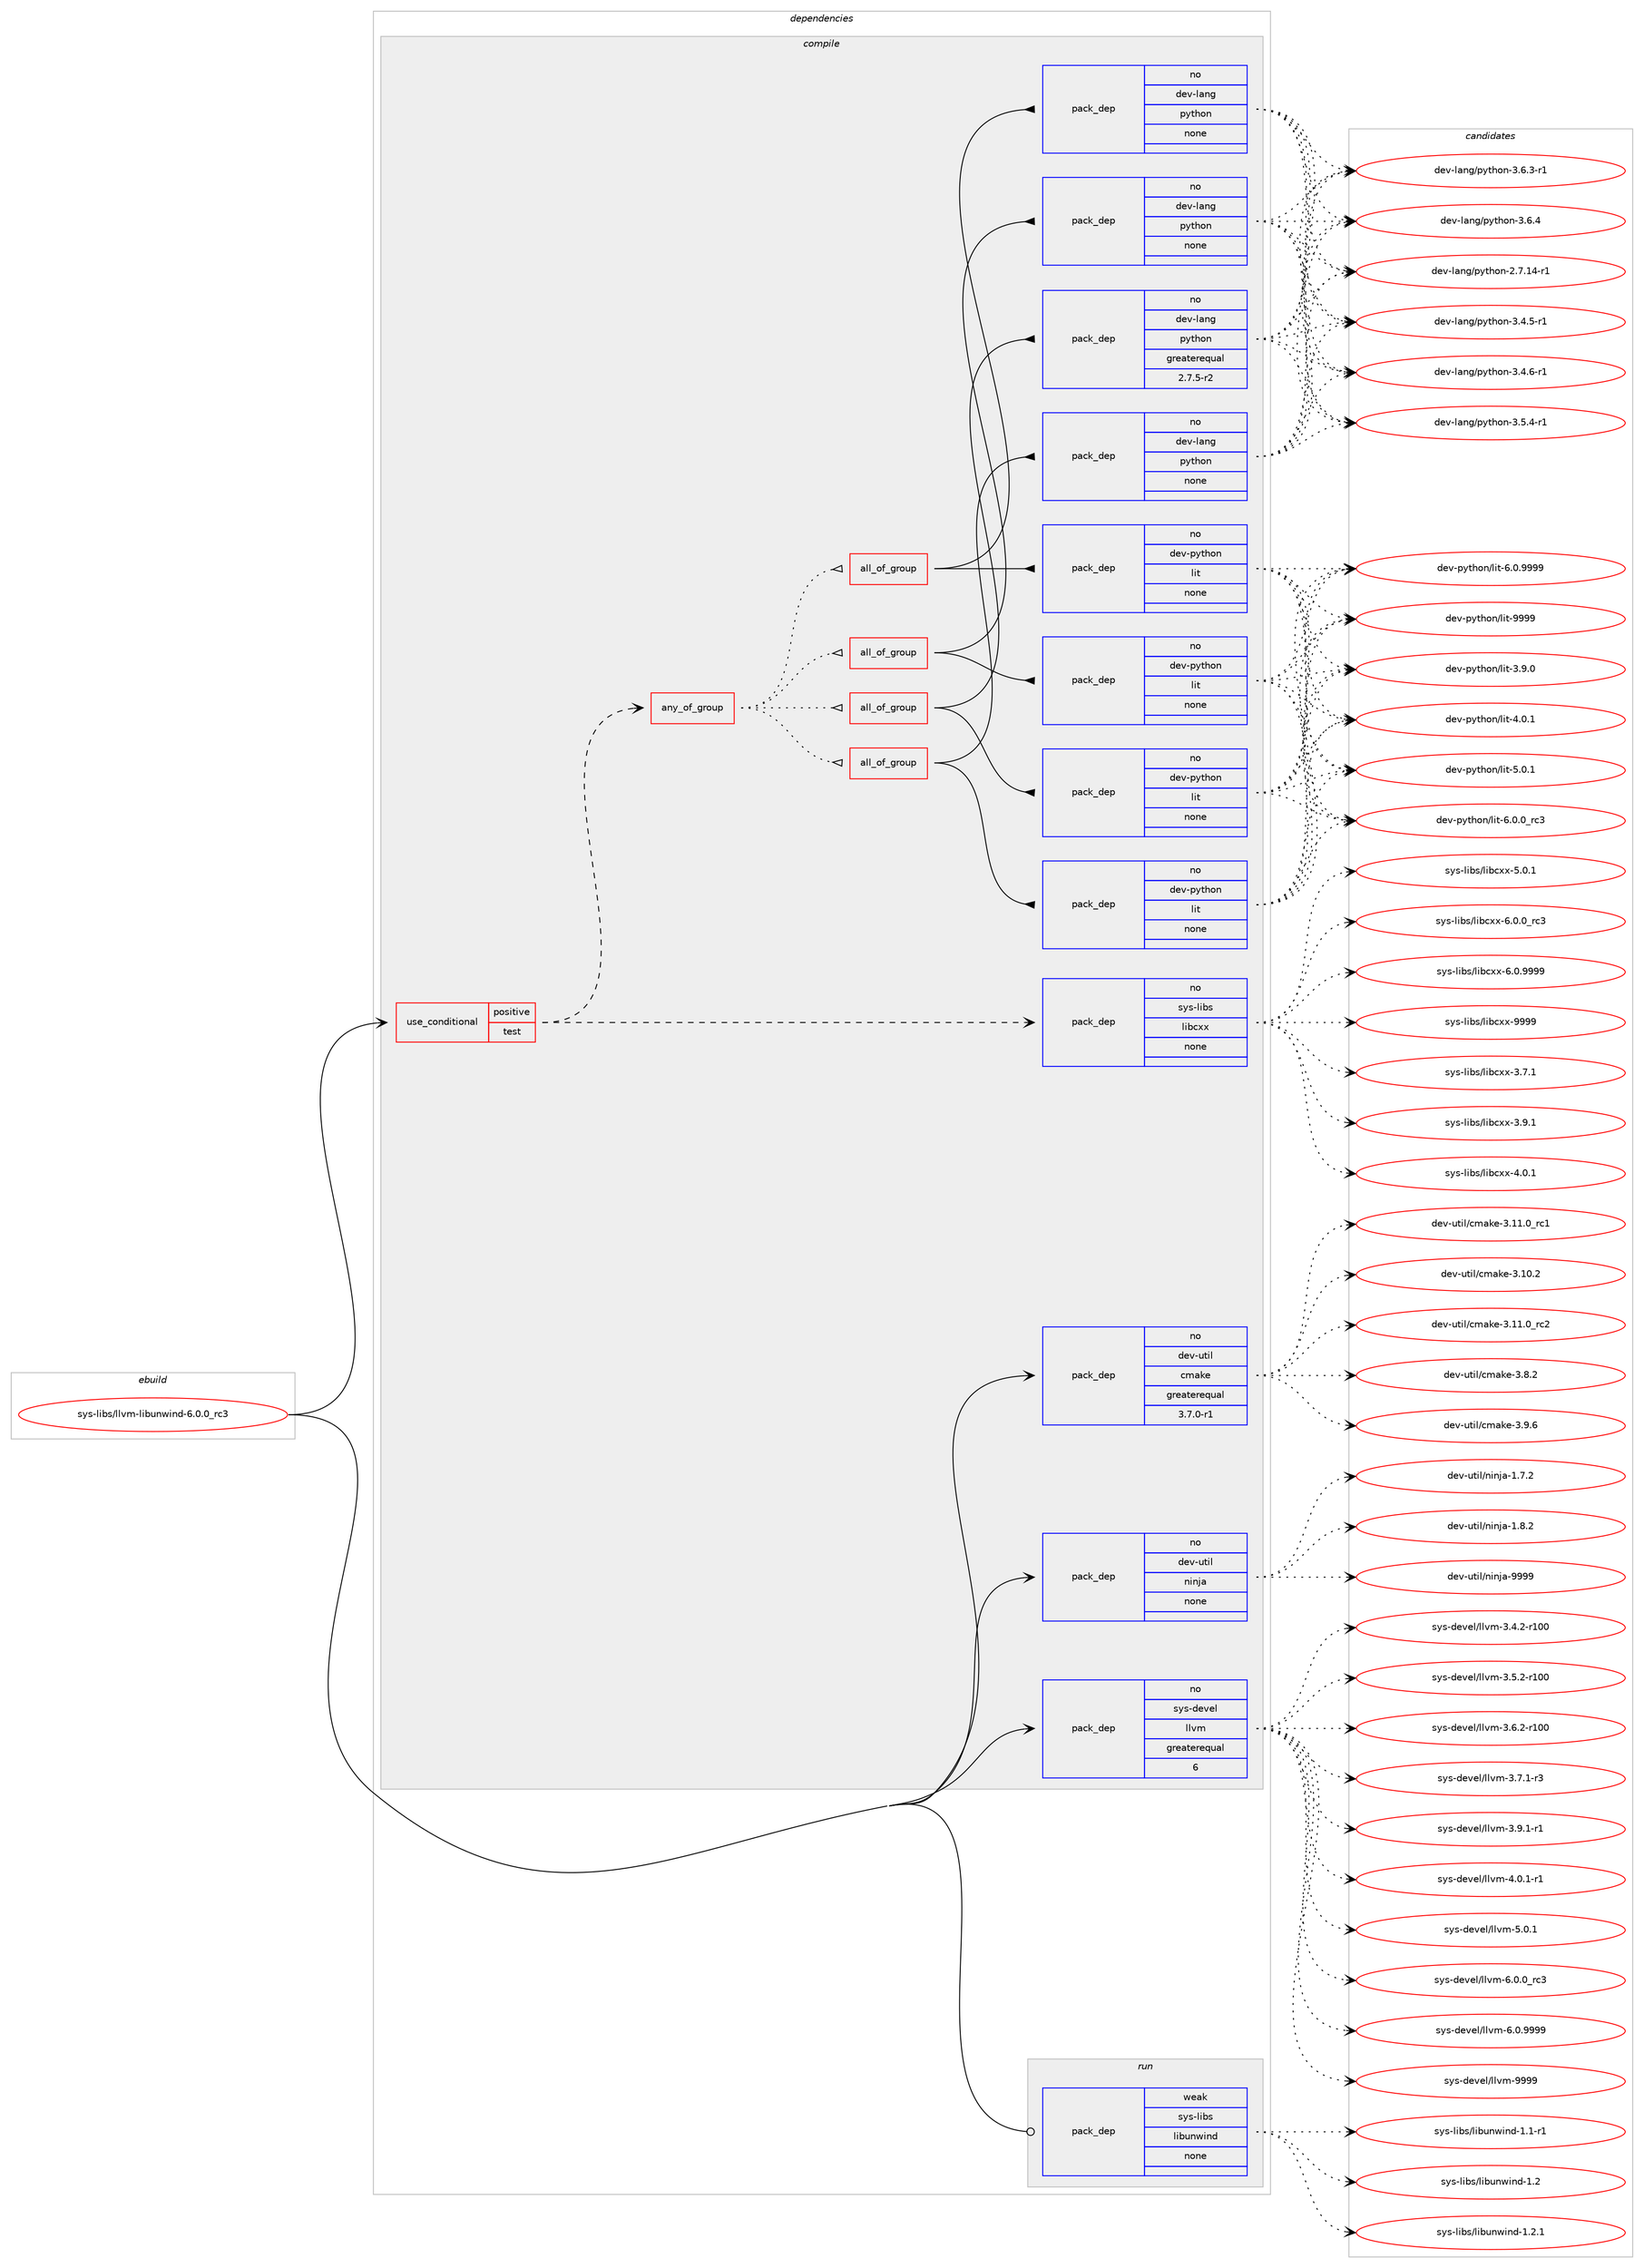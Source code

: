 digraph prolog {

# *************
# Graph options
# *************

newrank=true;
concentrate=true;
compound=true;
graph [rankdir=LR,fontname=Helvetica,fontsize=10,ranksep=1.5];#, ranksep=2.5, nodesep=0.2];
edge  [arrowhead=vee];
node  [fontname=Helvetica,fontsize=10];

# **********
# The ebuild
# **********

subgraph cluster_leftcol {
color=gray;
rank=same;
label=<<i>ebuild</i>>;
id [label="sys-libs/llvm-libunwind-6.0.0_rc3", color=red, width=4, href="../sys-libs/llvm-libunwind-6.0.0_rc3.svg"];
}

# ****************
# The dependencies
# ****************

subgraph cluster_midcol {
color=gray;
label=<<i>dependencies</i>>;
subgraph cluster_compile {
fillcolor="#eeeeee";
style=filled;
label=<<i>compile</i>>;
subgraph cond758 {
dependency6782 [label=<<TABLE BORDER="0" CELLBORDER="1" CELLSPACING="0" CELLPADDING="4"><TR><TD ROWSPAN="3" CELLPADDING="10">use_conditional</TD></TR><TR><TD>positive</TD></TR><TR><TD>test</TD></TR></TABLE>>, shape=none, color=red];
subgraph pack5966 {
dependency6783 [label=<<TABLE BORDER="0" CELLBORDER="1" CELLSPACING="0" CELLPADDING="4" WIDTH="220"><TR><TD ROWSPAN="6" CELLPADDING="30">pack_dep</TD></TR><TR><TD WIDTH="110">no</TD></TR><TR><TD>sys-libs</TD></TR><TR><TD>libcxx</TD></TR><TR><TD>none</TD></TR><TR><TD></TD></TR></TABLE>>, shape=none, color=blue];
}
dependency6782:e -> dependency6783:w [weight=20,style="dashed",arrowhead="vee"];
subgraph any41 {
dependency6784 [label=<<TABLE BORDER="0" CELLBORDER="1" CELLSPACING="0" CELLPADDING="4"><TR><TD CELLPADDING="10">any_of_group</TD></TR></TABLE>>, shape=none, color=red];subgraph all20 {
dependency6785 [label=<<TABLE BORDER="0" CELLBORDER="1" CELLSPACING="0" CELLPADDING="4"><TR><TD CELLPADDING="10">all_of_group</TD></TR></TABLE>>, shape=none, color=red];subgraph pack5967 {
dependency6786 [label=<<TABLE BORDER="0" CELLBORDER="1" CELLSPACING="0" CELLPADDING="4" WIDTH="220"><TR><TD ROWSPAN="6" CELLPADDING="30">pack_dep</TD></TR><TR><TD WIDTH="110">no</TD></TR><TR><TD>dev-lang</TD></TR><TR><TD>python</TD></TR><TR><TD>none</TD></TR><TR><TD></TD></TR></TABLE>>, shape=none, color=blue];
}
dependency6785:e -> dependency6786:w [weight=20,style="solid",arrowhead="inv"];
subgraph pack5968 {
dependency6787 [label=<<TABLE BORDER="0" CELLBORDER="1" CELLSPACING="0" CELLPADDING="4" WIDTH="220"><TR><TD ROWSPAN="6" CELLPADDING="30">pack_dep</TD></TR><TR><TD WIDTH="110">no</TD></TR><TR><TD>dev-python</TD></TR><TR><TD>lit</TD></TR><TR><TD>none</TD></TR><TR><TD></TD></TR></TABLE>>, shape=none, color=blue];
}
dependency6785:e -> dependency6787:w [weight=20,style="solid",arrowhead="inv"];
}
dependency6784:e -> dependency6785:w [weight=20,style="dotted",arrowhead="oinv"];
subgraph all21 {
dependency6788 [label=<<TABLE BORDER="0" CELLBORDER="1" CELLSPACING="0" CELLPADDING="4"><TR><TD CELLPADDING="10">all_of_group</TD></TR></TABLE>>, shape=none, color=red];subgraph pack5969 {
dependency6789 [label=<<TABLE BORDER="0" CELLBORDER="1" CELLSPACING="0" CELLPADDING="4" WIDTH="220"><TR><TD ROWSPAN="6" CELLPADDING="30">pack_dep</TD></TR><TR><TD WIDTH="110">no</TD></TR><TR><TD>dev-lang</TD></TR><TR><TD>python</TD></TR><TR><TD>none</TD></TR><TR><TD></TD></TR></TABLE>>, shape=none, color=blue];
}
dependency6788:e -> dependency6789:w [weight=20,style="solid",arrowhead="inv"];
subgraph pack5970 {
dependency6790 [label=<<TABLE BORDER="0" CELLBORDER="1" CELLSPACING="0" CELLPADDING="4" WIDTH="220"><TR><TD ROWSPAN="6" CELLPADDING="30">pack_dep</TD></TR><TR><TD WIDTH="110">no</TD></TR><TR><TD>dev-python</TD></TR><TR><TD>lit</TD></TR><TR><TD>none</TD></TR><TR><TD></TD></TR></TABLE>>, shape=none, color=blue];
}
dependency6788:e -> dependency6790:w [weight=20,style="solid",arrowhead="inv"];
}
dependency6784:e -> dependency6788:w [weight=20,style="dotted",arrowhead="oinv"];
subgraph all22 {
dependency6791 [label=<<TABLE BORDER="0" CELLBORDER="1" CELLSPACING="0" CELLPADDING="4"><TR><TD CELLPADDING="10">all_of_group</TD></TR></TABLE>>, shape=none, color=red];subgraph pack5971 {
dependency6792 [label=<<TABLE BORDER="0" CELLBORDER="1" CELLSPACING="0" CELLPADDING="4" WIDTH="220"><TR><TD ROWSPAN="6" CELLPADDING="30">pack_dep</TD></TR><TR><TD WIDTH="110">no</TD></TR><TR><TD>dev-lang</TD></TR><TR><TD>python</TD></TR><TR><TD>none</TD></TR><TR><TD></TD></TR></TABLE>>, shape=none, color=blue];
}
dependency6791:e -> dependency6792:w [weight=20,style="solid",arrowhead="inv"];
subgraph pack5972 {
dependency6793 [label=<<TABLE BORDER="0" CELLBORDER="1" CELLSPACING="0" CELLPADDING="4" WIDTH="220"><TR><TD ROWSPAN="6" CELLPADDING="30">pack_dep</TD></TR><TR><TD WIDTH="110">no</TD></TR><TR><TD>dev-python</TD></TR><TR><TD>lit</TD></TR><TR><TD>none</TD></TR><TR><TD></TD></TR></TABLE>>, shape=none, color=blue];
}
dependency6791:e -> dependency6793:w [weight=20,style="solid",arrowhead="inv"];
}
dependency6784:e -> dependency6791:w [weight=20,style="dotted",arrowhead="oinv"];
subgraph all23 {
dependency6794 [label=<<TABLE BORDER="0" CELLBORDER="1" CELLSPACING="0" CELLPADDING="4"><TR><TD CELLPADDING="10">all_of_group</TD></TR></TABLE>>, shape=none, color=red];subgraph pack5973 {
dependency6795 [label=<<TABLE BORDER="0" CELLBORDER="1" CELLSPACING="0" CELLPADDING="4" WIDTH="220"><TR><TD ROWSPAN="6" CELLPADDING="30">pack_dep</TD></TR><TR><TD WIDTH="110">no</TD></TR><TR><TD>dev-lang</TD></TR><TR><TD>python</TD></TR><TR><TD>greaterequal</TD></TR><TR><TD>2.7.5-r2</TD></TR></TABLE>>, shape=none, color=blue];
}
dependency6794:e -> dependency6795:w [weight=20,style="solid",arrowhead="inv"];
subgraph pack5974 {
dependency6796 [label=<<TABLE BORDER="0" CELLBORDER="1" CELLSPACING="0" CELLPADDING="4" WIDTH="220"><TR><TD ROWSPAN="6" CELLPADDING="30">pack_dep</TD></TR><TR><TD WIDTH="110">no</TD></TR><TR><TD>dev-python</TD></TR><TR><TD>lit</TD></TR><TR><TD>none</TD></TR><TR><TD></TD></TR></TABLE>>, shape=none, color=blue];
}
dependency6794:e -> dependency6796:w [weight=20,style="solid",arrowhead="inv"];
}
dependency6784:e -> dependency6794:w [weight=20,style="dotted",arrowhead="oinv"];
}
dependency6782:e -> dependency6784:w [weight=20,style="dashed",arrowhead="vee"];
}
id:e -> dependency6782:w [weight=20,style="solid",arrowhead="vee"];
subgraph pack5975 {
dependency6797 [label=<<TABLE BORDER="0" CELLBORDER="1" CELLSPACING="0" CELLPADDING="4" WIDTH="220"><TR><TD ROWSPAN="6" CELLPADDING="30">pack_dep</TD></TR><TR><TD WIDTH="110">no</TD></TR><TR><TD>dev-util</TD></TR><TR><TD>cmake</TD></TR><TR><TD>greaterequal</TD></TR><TR><TD>3.7.0-r1</TD></TR></TABLE>>, shape=none, color=blue];
}
id:e -> dependency6797:w [weight=20,style="solid",arrowhead="vee"];
subgraph pack5976 {
dependency6798 [label=<<TABLE BORDER="0" CELLBORDER="1" CELLSPACING="0" CELLPADDING="4" WIDTH="220"><TR><TD ROWSPAN="6" CELLPADDING="30">pack_dep</TD></TR><TR><TD WIDTH="110">no</TD></TR><TR><TD>dev-util</TD></TR><TR><TD>ninja</TD></TR><TR><TD>none</TD></TR><TR><TD></TD></TR></TABLE>>, shape=none, color=blue];
}
id:e -> dependency6798:w [weight=20,style="solid",arrowhead="vee"];
subgraph pack5977 {
dependency6799 [label=<<TABLE BORDER="0" CELLBORDER="1" CELLSPACING="0" CELLPADDING="4" WIDTH="220"><TR><TD ROWSPAN="6" CELLPADDING="30">pack_dep</TD></TR><TR><TD WIDTH="110">no</TD></TR><TR><TD>sys-devel</TD></TR><TR><TD>llvm</TD></TR><TR><TD>greaterequal</TD></TR><TR><TD>6</TD></TR></TABLE>>, shape=none, color=blue];
}
id:e -> dependency6799:w [weight=20,style="solid",arrowhead="vee"];
}
subgraph cluster_compileandrun {
fillcolor="#eeeeee";
style=filled;
label=<<i>compile and run</i>>;
}
subgraph cluster_run {
fillcolor="#eeeeee";
style=filled;
label=<<i>run</i>>;
subgraph pack5978 {
dependency6800 [label=<<TABLE BORDER="0" CELLBORDER="1" CELLSPACING="0" CELLPADDING="4" WIDTH="220"><TR><TD ROWSPAN="6" CELLPADDING="30">pack_dep</TD></TR><TR><TD WIDTH="110">weak</TD></TR><TR><TD>sys-libs</TD></TR><TR><TD>libunwind</TD></TR><TR><TD>none</TD></TR><TR><TD></TD></TR></TABLE>>, shape=none, color=blue];
}
id:e -> dependency6800:w [weight=20,style="solid",arrowhead="odot"];
}
}

# **************
# The candidates
# **************

subgraph cluster_choices {
rank=same;
color=gray;
label=<<i>candidates</i>>;

subgraph choice5966 {
color=black;
nodesep=1;
choice1151211154510810598115471081059899120120455146554649 [label="sys-libs/libcxx-3.7.1", color=red, width=4,href="../sys-libs/libcxx-3.7.1.svg"];
choice1151211154510810598115471081059899120120455146574649 [label="sys-libs/libcxx-3.9.1", color=red, width=4,href="../sys-libs/libcxx-3.9.1.svg"];
choice1151211154510810598115471081059899120120455246484649 [label="sys-libs/libcxx-4.0.1", color=red, width=4,href="../sys-libs/libcxx-4.0.1.svg"];
choice1151211154510810598115471081059899120120455346484649 [label="sys-libs/libcxx-5.0.1", color=red, width=4,href="../sys-libs/libcxx-5.0.1.svg"];
choice1151211154510810598115471081059899120120455446484648951149951 [label="sys-libs/libcxx-6.0.0_rc3", color=red, width=4,href="../sys-libs/libcxx-6.0.0_rc3.svg"];
choice1151211154510810598115471081059899120120455446484657575757 [label="sys-libs/libcxx-6.0.9999", color=red, width=4,href="../sys-libs/libcxx-6.0.9999.svg"];
choice11512111545108105981154710810598991201204557575757 [label="sys-libs/libcxx-9999", color=red, width=4,href="../sys-libs/libcxx-9999.svg"];
dependency6783:e -> choice1151211154510810598115471081059899120120455146554649:w [style=dotted,weight="100"];
dependency6783:e -> choice1151211154510810598115471081059899120120455146574649:w [style=dotted,weight="100"];
dependency6783:e -> choice1151211154510810598115471081059899120120455246484649:w [style=dotted,weight="100"];
dependency6783:e -> choice1151211154510810598115471081059899120120455346484649:w [style=dotted,weight="100"];
dependency6783:e -> choice1151211154510810598115471081059899120120455446484648951149951:w [style=dotted,weight="100"];
dependency6783:e -> choice1151211154510810598115471081059899120120455446484657575757:w [style=dotted,weight="100"];
dependency6783:e -> choice11512111545108105981154710810598991201204557575757:w [style=dotted,weight="100"];
}
subgraph choice5967 {
color=black;
nodesep=1;
choice100101118451089711010347112121116104111110455046554649524511449 [label="dev-lang/python-2.7.14-r1", color=red, width=4,href="../dev-lang/python-2.7.14-r1.svg"];
choice1001011184510897110103471121211161041111104551465246534511449 [label="dev-lang/python-3.4.5-r1", color=red, width=4,href="../dev-lang/python-3.4.5-r1.svg"];
choice1001011184510897110103471121211161041111104551465246544511449 [label="dev-lang/python-3.4.6-r1", color=red, width=4,href="../dev-lang/python-3.4.6-r1.svg"];
choice1001011184510897110103471121211161041111104551465346524511449 [label="dev-lang/python-3.5.4-r1", color=red, width=4,href="../dev-lang/python-3.5.4-r1.svg"];
choice1001011184510897110103471121211161041111104551465446514511449 [label="dev-lang/python-3.6.3-r1", color=red, width=4,href="../dev-lang/python-3.6.3-r1.svg"];
choice100101118451089711010347112121116104111110455146544652 [label="dev-lang/python-3.6.4", color=red, width=4,href="../dev-lang/python-3.6.4.svg"];
dependency6786:e -> choice100101118451089711010347112121116104111110455046554649524511449:w [style=dotted,weight="100"];
dependency6786:e -> choice1001011184510897110103471121211161041111104551465246534511449:w [style=dotted,weight="100"];
dependency6786:e -> choice1001011184510897110103471121211161041111104551465246544511449:w [style=dotted,weight="100"];
dependency6786:e -> choice1001011184510897110103471121211161041111104551465346524511449:w [style=dotted,weight="100"];
dependency6786:e -> choice1001011184510897110103471121211161041111104551465446514511449:w [style=dotted,weight="100"];
dependency6786:e -> choice100101118451089711010347112121116104111110455146544652:w [style=dotted,weight="100"];
}
subgraph choice5968 {
color=black;
nodesep=1;
choice1001011184511212111610411111047108105116455146574648 [label="dev-python/lit-3.9.0", color=red, width=4,href="../dev-python/lit-3.9.0.svg"];
choice1001011184511212111610411111047108105116455246484649 [label="dev-python/lit-4.0.1", color=red, width=4,href="../dev-python/lit-4.0.1.svg"];
choice1001011184511212111610411111047108105116455346484649 [label="dev-python/lit-5.0.1", color=red, width=4,href="../dev-python/lit-5.0.1.svg"];
choice1001011184511212111610411111047108105116455446484648951149951 [label="dev-python/lit-6.0.0_rc3", color=red, width=4,href="../dev-python/lit-6.0.0_rc3.svg"];
choice1001011184511212111610411111047108105116455446484657575757 [label="dev-python/lit-6.0.9999", color=red, width=4,href="../dev-python/lit-6.0.9999.svg"];
choice10010111845112121116104111110471081051164557575757 [label="dev-python/lit-9999", color=red, width=4,href="../dev-python/lit-9999.svg"];
dependency6787:e -> choice1001011184511212111610411111047108105116455146574648:w [style=dotted,weight="100"];
dependency6787:e -> choice1001011184511212111610411111047108105116455246484649:w [style=dotted,weight="100"];
dependency6787:e -> choice1001011184511212111610411111047108105116455346484649:w [style=dotted,weight="100"];
dependency6787:e -> choice1001011184511212111610411111047108105116455446484648951149951:w [style=dotted,weight="100"];
dependency6787:e -> choice1001011184511212111610411111047108105116455446484657575757:w [style=dotted,weight="100"];
dependency6787:e -> choice10010111845112121116104111110471081051164557575757:w [style=dotted,weight="100"];
}
subgraph choice5969 {
color=black;
nodesep=1;
choice100101118451089711010347112121116104111110455046554649524511449 [label="dev-lang/python-2.7.14-r1", color=red, width=4,href="../dev-lang/python-2.7.14-r1.svg"];
choice1001011184510897110103471121211161041111104551465246534511449 [label="dev-lang/python-3.4.5-r1", color=red, width=4,href="../dev-lang/python-3.4.5-r1.svg"];
choice1001011184510897110103471121211161041111104551465246544511449 [label="dev-lang/python-3.4.6-r1", color=red, width=4,href="../dev-lang/python-3.4.6-r1.svg"];
choice1001011184510897110103471121211161041111104551465346524511449 [label="dev-lang/python-3.5.4-r1", color=red, width=4,href="../dev-lang/python-3.5.4-r1.svg"];
choice1001011184510897110103471121211161041111104551465446514511449 [label="dev-lang/python-3.6.3-r1", color=red, width=4,href="../dev-lang/python-3.6.3-r1.svg"];
choice100101118451089711010347112121116104111110455146544652 [label="dev-lang/python-3.6.4", color=red, width=4,href="../dev-lang/python-3.6.4.svg"];
dependency6789:e -> choice100101118451089711010347112121116104111110455046554649524511449:w [style=dotted,weight="100"];
dependency6789:e -> choice1001011184510897110103471121211161041111104551465246534511449:w [style=dotted,weight="100"];
dependency6789:e -> choice1001011184510897110103471121211161041111104551465246544511449:w [style=dotted,weight="100"];
dependency6789:e -> choice1001011184510897110103471121211161041111104551465346524511449:w [style=dotted,weight="100"];
dependency6789:e -> choice1001011184510897110103471121211161041111104551465446514511449:w [style=dotted,weight="100"];
dependency6789:e -> choice100101118451089711010347112121116104111110455146544652:w [style=dotted,weight="100"];
}
subgraph choice5970 {
color=black;
nodesep=1;
choice1001011184511212111610411111047108105116455146574648 [label="dev-python/lit-3.9.0", color=red, width=4,href="../dev-python/lit-3.9.0.svg"];
choice1001011184511212111610411111047108105116455246484649 [label="dev-python/lit-4.0.1", color=red, width=4,href="../dev-python/lit-4.0.1.svg"];
choice1001011184511212111610411111047108105116455346484649 [label="dev-python/lit-5.0.1", color=red, width=4,href="../dev-python/lit-5.0.1.svg"];
choice1001011184511212111610411111047108105116455446484648951149951 [label="dev-python/lit-6.0.0_rc3", color=red, width=4,href="../dev-python/lit-6.0.0_rc3.svg"];
choice1001011184511212111610411111047108105116455446484657575757 [label="dev-python/lit-6.0.9999", color=red, width=4,href="../dev-python/lit-6.0.9999.svg"];
choice10010111845112121116104111110471081051164557575757 [label="dev-python/lit-9999", color=red, width=4,href="../dev-python/lit-9999.svg"];
dependency6790:e -> choice1001011184511212111610411111047108105116455146574648:w [style=dotted,weight="100"];
dependency6790:e -> choice1001011184511212111610411111047108105116455246484649:w [style=dotted,weight="100"];
dependency6790:e -> choice1001011184511212111610411111047108105116455346484649:w [style=dotted,weight="100"];
dependency6790:e -> choice1001011184511212111610411111047108105116455446484648951149951:w [style=dotted,weight="100"];
dependency6790:e -> choice1001011184511212111610411111047108105116455446484657575757:w [style=dotted,weight="100"];
dependency6790:e -> choice10010111845112121116104111110471081051164557575757:w [style=dotted,weight="100"];
}
subgraph choice5971 {
color=black;
nodesep=1;
choice100101118451089711010347112121116104111110455046554649524511449 [label="dev-lang/python-2.7.14-r1", color=red, width=4,href="../dev-lang/python-2.7.14-r1.svg"];
choice1001011184510897110103471121211161041111104551465246534511449 [label="dev-lang/python-3.4.5-r1", color=red, width=4,href="../dev-lang/python-3.4.5-r1.svg"];
choice1001011184510897110103471121211161041111104551465246544511449 [label="dev-lang/python-3.4.6-r1", color=red, width=4,href="../dev-lang/python-3.4.6-r1.svg"];
choice1001011184510897110103471121211161041111104551465346524511449 [label="dev-lang/python-3.5.4-r1", color=red, width=4,href="../dev-lang/python-3.5.4-r1.svg"];
choice1001011184510897110103471121211161041111104551465446514511449 [label="dev-lang/python-3.6.3-r1", color=red, width=4,href="../dev-lang/python-3.6.3-r1.svg"];
choice100101118451089711010347112121116104111110455146544652 [label="dev-lang/python-3.6.4", color=red, width=4,href="../dev-lang/python-3.6.4.svg"];
dependency6792:e -> choice100101118451089711010347112121116104111110455046554649524511449:w [style=dotted,weight="100"];
dependency6792:e -> choice1001011184510897110103471121211161041111104551465246534511449:w [style=dotted,weight="100"];
dependency6792:e -> choice1001011184510897110103471121211161041111104551465246544511449:w [style=dotted,weight="100"];
dependency6792:e -> choice1001011184510897110103471121211161041111104551465346524511449:w [style=dotted,weight="100"];
dependency6792:e -> choice1001011184510897110103471121211161041111104551465446514511449:w [style=dotted,weight="100"];
dependency6792:e -> choice100101118451089711010347112121116104111110455146544652:w [style=dotted,weight="100"];
}
subgraph choice5972 {
color=black;
nodesep=1;
choice1001011184511212111610411111047108105116455146574648 [label="dev-python/lit-3.9.0", color=red, width=4,href="../dev-python/lit-3.9.0.svg"];
choice1001011184511212111610411111047108105116455246484649 [label="dev-python/lit-4.0.1", color=red, width=4,href="../dev-python/lit-4.0.1.svg"];
choice1001011184511212111610411111047108105116455346484649 [label="dev-python/lit-5.0.1", color=red, width=4,href="../dev-python/lit-5.0.1.svg"];
choice1001011184511212111610411111047108105116455446484648951149951 [label="dev-python/lit-6.0.0_rc3", color=red, width=4,href="../dev-python/lit-6.0.0_rc3.svg"];
choice1001011184511212111610411111047108105116455446484657575757 [label="dev-python/lit-6.0.9999", color=red, width=4,href="../dev-python/lit-6.0.9999.svg"];
choice10010111845112121116104111110471081051164557575757 [label="dev-python/lit-9999", color=red, width=4,href="../dev-python/lit-9999.svg"];
dependency6793:e -> choice1001011184511212111610411111047108105116455146574648:w [style=dotted,weight="100"];
dependency6793:e -> choice1001011184511212111610411111047108105116455246484649:w [style=dotted,weight="100"];
dependency6793:e -> choice1001011184511212111610411111047108105116455346484649:w [style=dotted,weight="100"];
dependency6793:e -> choice1001011184511212111610411111047108105116455446484648951149951:w [style=dotted,weight="100"];
dependency6793:e -> choice1001011184511212111610411111047108105116455446484657575757:w [style=dotted,weight="100"];
dependency6793:e -> choice10010111845112121116104111110471081051164557575757:w [style=dotted,weight="100"];
}
subgraph choice5973 {
color=black;
nodesep=1;
choice100101118451089711010347112121116104111110455046554649524511449 [label="dev-lang/python-2.7.14-r1", color=red, width=4,href="../dev-lang/python-2.7.14-r1.svg"];
choice1001011184510897110103471121211161041111104551465246534511449 [label="dev-lang/python-3.4.5-r1", color=red, width=4,href="../dev-lang/python-3.4.5-r1.svg"];
choice1001011184510897110103471121211161041111104551465246544511449 [label="dev-lang/python-3.4.6-r1", color=red, width=4,href="../dev-lang/python-3.4.6-r1.svg"];
choice1001011184510897110103471121211161041111104551465346524511449 [label="dev-lang/python-3.5.4-r1", color=red, width=4,href="../dev-lang/python-3.5.4-r1.svg"];
choice1001011184510897110103471121211161041111104551465446514511449 [label="dev-lang/python-3.6.3-r1", color=red, width=4,href="../dev-lang/python-3.6.3-r1.svg"];
choice100101118451089711010347112121116104111110455146544652 [label="dev-lang/python-3.6.4", color=red, width=4,href="../dev-lang/python-3.6.4.svg"];
dependency6795:e -> choice100101118451089711010347112121116104111110455046554649524511449:w [style=dotted,weight="100"];
dependency6795:e -> choice1001011184510897110103471121211161041111104551465246534511449:w [style=dotted,weight="100"];
dependency6795:e -> choice1001011184510897110103471121211161041111104551465246544511449:w [style=dotted,weight="100"];
dependency6795:e -> choice1001011184510897110103471121211161041111104551465346524511449:w [style=dotted,weight="100"];
dependency6795:e -> choice1001011184510897110103471121211161041111104551465446514511449:w [style=dotted,weight="100"];
dependency6795:e -> choice100101118451089711010347112121116104111110455146544652:w [style=dotted,weight="100"];
}
subgraph choice5974 {
color=black;
nodesep=1;
choice1001011184511212111610411111047108105116455146574648 [label="dev-python/lit-3.9.0", color=red, width=4,href="../dev-python/lit-3.9.0.svg"];
choice1001011184511212111610411111047108105116455246484649 [label="dev-python/lit-4.0.1", color=red, width=4,href="../dev-python/lit-4.0.1.svg"];
choice1001011184511212111610411111047108105116455346484649 [label="dev-python/lit-5.0.1", color=red, width=4,href="../dev-python/lit-5.0.1.svg"];
choice1001011184511212111610411111047108105116455446484648951149951 [label="dev-python/lit-6.0.0_rc3", color=red, width=4,href="../dev-python/lit-6.0.0_rc3.svg"];
choice1001011184511212111610411111047108105116455446484657575757 [label="dev-python/lit-6.0.9999", color=red, width=4,href="../dev-python/lit-6.0.9999.svg"];
choice10010111845112121116104111110471081051164557575757 [label="dev-python/lit-9999", color=red, width=4,href="../dev-python/lit-9999.svg"];
dependency6796:e -> choice1001011184511212111610411111047108105116455146574648:w [style=dotted,weight="100"];
dependency6796:e -> choice1001011184511212111610411111047108105116455246484649:w [style=dotted,weight="100"];
dependency6796:e -> choice1001011184511212111610411111047108105116455346484649:w [style=dotted,weight="100"];
dependency6796:e -> choice1001011184511212111610411111047108105116455446484648951149951:w [style=dotted,weight="100"];
dependency6796:e -> choice1001011184511212111610411111047108105116455446484657575757:w [style=dotted,weight="100"];
dependency6796:e -> choice10010111845112121116104111110471081051164557575757:w [style=dotted,weight="100"];
}
subgraph choice5975 {
color=black;
nodesep=1;
choice1001011184511711610510847991099710710145514649494648951149949 [label="dev-util/cmake-3.11.0_rc1", color=red, width=4,href="../dev-util/cmake-3.11.0_rc1.svg"];
choice1001011184511711610510847991099710710145514649484650 [label="dev-util/cmake-3.10.2", color=red, width=4,href="../dev-util/cmake-3.10.2.svg"];
choice1001011184511711610510847991099710710145514649494648951149950 [label="dev-util/cmake-3.11.0_rc2", color=red, width=4,href="../dev-util/cmake-3.11.0_rc2.svg"];
choice10010111845117116105108479910997107101455146564650 [label="dev-util/cmake-3.8.2", color=red, width=4,href="../dev-util/cmake-3.8.2.svg"];
choice10010111845117116105108479910997107101455146574654 [label="dev-util/cmake-3.9.6", color=red, width=4,href="../dev-util/cmake-3.9.6.svg"];
dependency6797:e -> choice1001011184511711610510847991099710710145514649494648951149949:w [style=dotted,weight="100"];
dependency6797:e -> choice1001011184511711610510847991099710710145514649484650:w [style=dotted,weight="100"];
dependency6797:e -> choice1001011184511711610510847991099710710145514649494648951149950:w [style=dotted,weight="100"];
dependency6797:e -> choice10010111845117116105108479910997107101455146564650:w [style=dotted,weight="100"];
dependency6797:e -> choice10010111845117116105108479910997107101455146574654:w [style=dotted,weight="100"];
}
subgraph choice5976 {
color=black;
nodesep=1;
choice100101118451171161051084711010511010697454946554650 [label="dev-util/ninja-1.7.2", color=red, width=4,href="../dev-util/ninja-1.7.2.svg"];
choice100101118451171161051084711010511010697454946564650 [label="dev-util/ninja-1.8.2", color=red, width=4,href="../dev-util/ninja-1.8.2.svg"];
choice1001011184511711610510847110105110106974557575757 [label="dev-util/ninja-9999", color=red, width=4,href="../dev-util/ninja-9999.svg"];
dependency6798:e -> choice100101118451171161051084711010511010697454946554650:w [style=dotted,weight="100"];
dependency6798:e -> choice100101118451171161051084711010511010697454946564650:w [style=dotted,weight="100"];
dependency6798:e -> choice1001011184511711610510847110105110106974557575757:w [style=dotted,weight="100"];
}
subgraph choice5977 {
color=black;
nodesep=1;
choice115121115451001011181011084710810811810945514652465045114494848 [label="sys-devel/llvm-3.4.2-r100", color=red, width=4,href="../sys-devel/llvm-3.4.2-r100.svg"];
choice115121115451001011181011084710810811810945514653465045114494848 [label="sys-devel/llvm-3.5.2-r100", color=red, width=4,href="../sys-devel/llvm-3.5.2-r100.svg"];
choice115121115451001011181011084710810811810945514654465045114494848 [label="sys-devel/llvm-3.6.2-r100", color=red, width=4,href="../sys-devel/llvm-3.6.2-r100.svg"];
choice11512111545100101118101108471081081181094551465546494511451 [label="sys-devel/llvm-3.7.1-r3", color=red, width=4,href="../sys-devel/llvm-3.7.1-r3.svg"];
choice11512111545100101118101108471081081181094551465746494511449 [label="sys-devel/llvm-3.9.1-r1", color=red, width=4,href="../sys-devel/llvm-3.9.1-r1.svg"];
choice11512111545100101118101108471081081181094552464846494511449 [label="sys-devel/llvm-4.0.1-r1", color=red, width=4,href="../sys-devel/llvm-4.0.1-r1.svg"];
choice1151211154510010111810110847108108118109455346484649 [label="sys-devel/llvm-5.0.1", color=red, width=4,href="../sys-devel/llvm-5.0.1.svg"];
choice1151211154510010111810110847108108118109455446484648951149951 [label="sys-devel/llvm-6.0.0_rc3", color=red, width=4,href="../sys-devel/llvm-6.0.0_rc3.svg"];
choice1151211154510010111810110847108108118109455446484657575757 [label="sys-devel/llvm-6.0.9999", color=red, width=4,href="../sys-devel/llvm-6.0.9999.svg"];
choice11512111545100101118101108471081081181094557575757 [label="sys-devel/llvm-9999", color=red, width=4,href="../sys-devel/llvm-9999.svg"];
dependency6799:e -> choice115121115451001011181011084710810811810945514652465045114494848:w [style=dotted,weight="100"];
dependency6799:e -> choice115121115451001011181011084710810811810945514653465045114494848:w [style=dotted,weight="100"];
dependency6799:e -> choice115121115451001011181011084710810811810945514654465045114494848:w [style=dotted,weight="100"];
dependency6799:e -> choice11512111545100101118101108471081081181094551465546494511451:w [style=dotted,weight="100"];
dependency6799:e -> choice11512111545100101118101108471081081181094551465746494511449:w [style=dotted,weight="100"];
dependency6799:e -> choice11512111545100101118101108471081081181094552464846494511449:w [style=dotted,weight="100"];
dependency6799:e -> choice1151211154510010111810110847108108118109455346484649:w [style=dotted,weight="100"];
dependency6799:e -> choice1151211154510010111810110847108108118109455446484648951149951:w [style=dotted,weight="100"];
dependency6799:e -> choice1151211154510010111810110847108108118109455446484657575757:w [style=dotted,weight="100"];
dependency6799:e -> choice11512111545100101118101108471081081181094557575757:w [style=dotted,weight="100"];
}
subgraph choice5978 {
color=black;
nodesep=1;
choice11512111545108105981154710810598117110119105110100454946494511449 [label="sys-libs/libunwind-1.1-r1", color=red, width=4,href="../sys-libs/libunwind-1.1-r1.svg"];
choice1151211154510810598115471081059811711011910511010045494650 [label="sys-libs/libunwind-1.2", color=red, width=4,href="../sys-libs/libunwind-1.2.svg"];
choice11512111545108105981154710810598117110119105110100454946504649 [label="sys-libs/libunwind-1.2.1", color=red, width=4,href="../sys-libs/libunwind-1.2.1.svg"];
dependency6800:e -> choice11512111545108105981154710810598117110119105110100454946494511449:w [style=dotted,weight="100"];
dependency6800:e -> choice1151211154510810598115471081059811711011910511010045494650:w [style=dotted,weight="100"];
dependency6800:e -> choice11512111545108105981154710810598117110119105110100454946504649:w [style=dotted,weight="100"];
}
}

}
